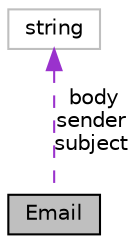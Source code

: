 digraph "Email"
{
 // LATEX_PDF_SIZE
  edge [fontname="Helvetica",fontsize="10",labelfontname="Helvetica",labelfontsize="10"];
  node [fontname="Helvetica",fontsize="10",shape=record];
  Node1 [label="Email",height=0.2,width=0.4,color="black", fillcolor="grey75", style="filled", fontcolor="black",tooltip="This class defines the class object implementation of Email, as defined in Email.h."];
  Node2 -> Node1 [dir="back",color="darkorchid3",fontsize="10",style="dashed",label=" body\nsender\nsubject" ,fontname="Helvetica"];
  Node2 [label="string",height=0.2,width=0.4,color="grey75", fillcolor="white", style="filled",tooltip=" "];
}
